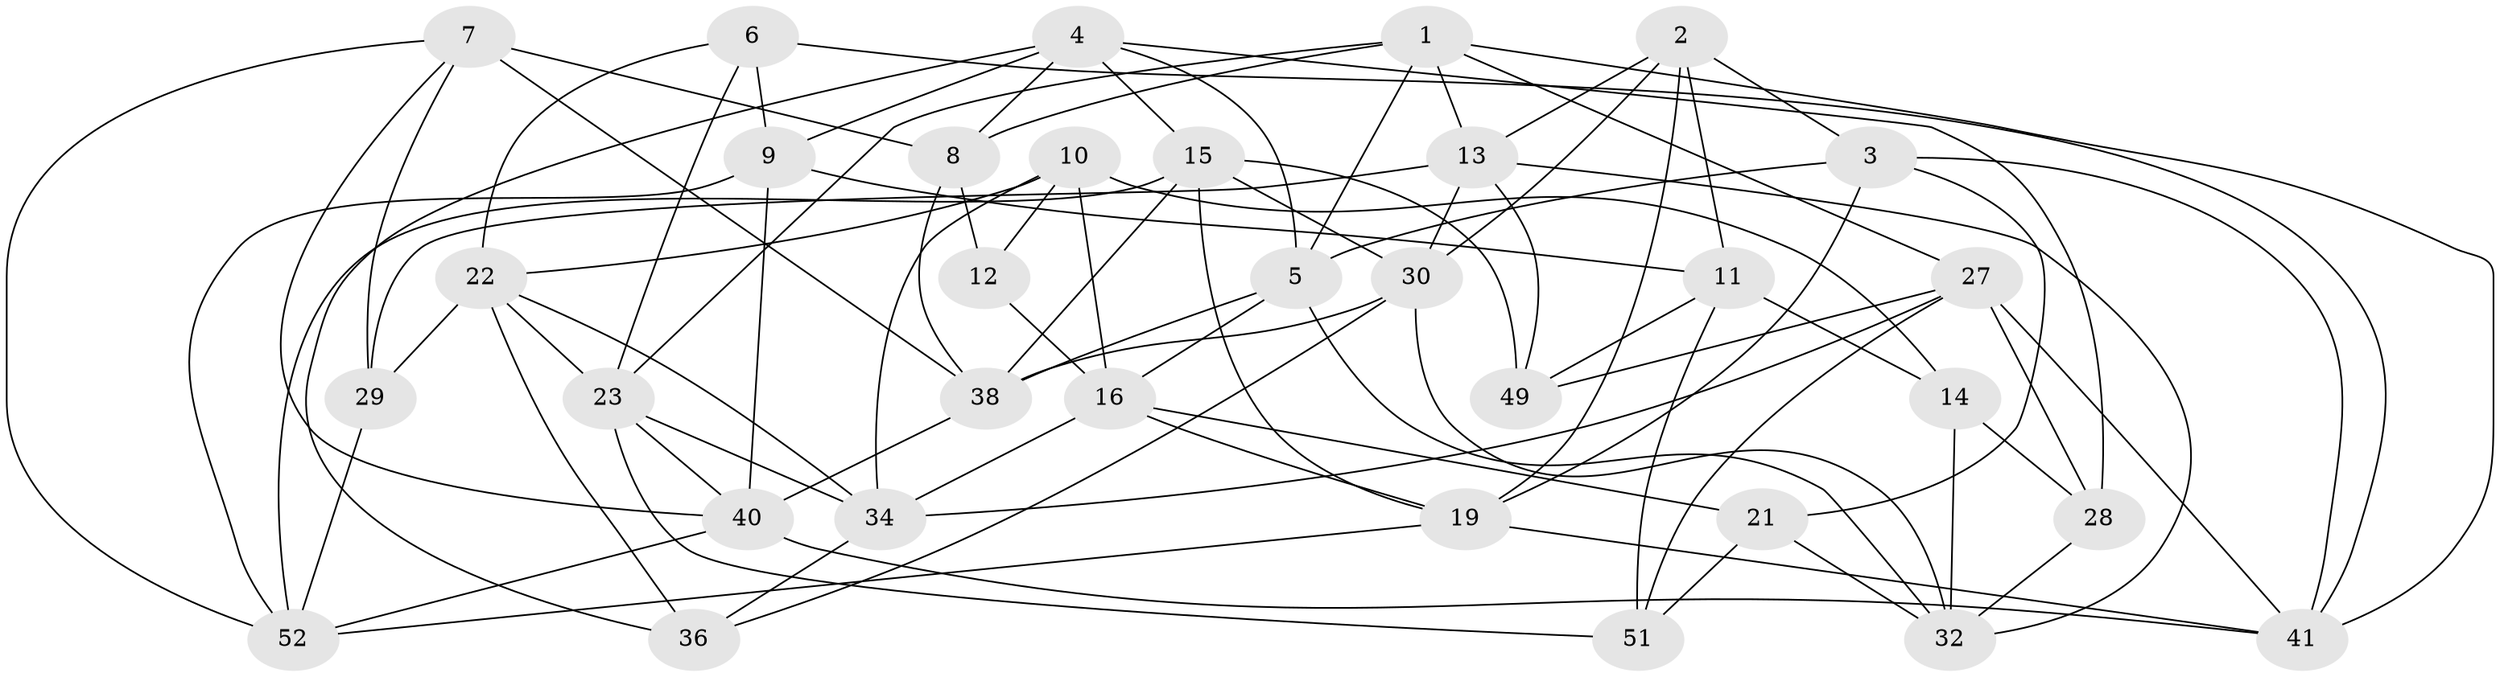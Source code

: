 // original degree distribution, {4: 1.0}
// Generated by graph-tools (version 1.1) at 2025/11/02/27/25 16:11:46]
// undirected, 33 vertices, 86 edges
graph export_dot {
graph [start="1"]
  node [color=gray90,style=filled];
  1 [super="+43"];
  2 [super="+39"];
  3 [super="+24"];
  4 [super="+37"];
  5 [super="+20"];
  6;
  7 [super="+46"];
  8 [super="+50"];
  9 [super="+35"];
  10 [super="+17"];
  11 [super="+48"];
  12;
  13 [super="+26"];
  14;
  15 [super="+18"];
  16 [super="+25"];
  19 [super="+47"];
  21;
  22 [super="+56"];
  23 [super="+45"];
  27 [super="+31"];
  28;
  29;
  30 [super="+33"];
  32 [super="+53"];
  34 [super="+42"];
  36;
  38 [super="+54"];
  40 [super="+55"];
  41 [super="+44"];
  49;
  51;
  52 [super="+57"];
  1 -- 13;
  1 -- 41;
  1 -- 8;
  1 -- 27;
  1 -- 5;
  1 -- 23;
  2 -- 19;
  2 -- 13;
  2 -- 3 [weight=2];
  2 -- 11;
  2 -- 30;
  3 -- 21;
  3 -- 19;
  3 -- 41;
  3 -- 5;
  4 -- 15;
  4 -- 5;
  4 -- 8;
  4 -- 28;
  4 -- 36;
  4 -- 9;
  5 -- 38;
  5 -- 16;
  5 -- 32;
  6 -- 41;
  6 -- 22;
  6 -- 23;
  6 -- 9;
  7 -- 29;
  7 -- 8 [weight=2];
  7 -- 38;
  7 -- 40;
  7 -- 52;
  8 -- 12;
  8 -- 38;
  9 -- 40;
  9 -- 11 [weight=2];
  9 -- 52;
  10 -- 14;
  10 -- 12 [weight=2];
  10 -- 16;
  10 -- 34;
  10 -- 22;
  11 -- 49;
  11 -- 51;
  11 -- 14;
  12 -- 16;
  13 -- 32;
  13 -- 49;
  13 -- 29;
  13 -- 30;
  14 -- 28;
  14 -- 32;
  15 -- 30;
  15 -- 38;
  15 -- 49;
  15 -- 19;
  15 -- 52;
  16 -- 21;
  16 -- 19;
  16 -- 34;
  19 -- 52;
  19 -- 41;
  21 -- 51;
  21 -- 32;
  22 -- 23;
  22 -- 34;
  22 -- 36;
  22 -- 29;
  23 -- 34;
  23 -- 51;
  23 -- 40;
  27 -- 41;
  27 -- 51;
  27 -- 49;
  27 -- 28;
  27 -- 34;
  28 -- 32;
  29 -- 52;
  30 -- 38;
  30 -- 32;
  30 -- 36;
  34 -- 36;
  38 -- 40;
  40 -- 41;
  40 -- 52;
}
